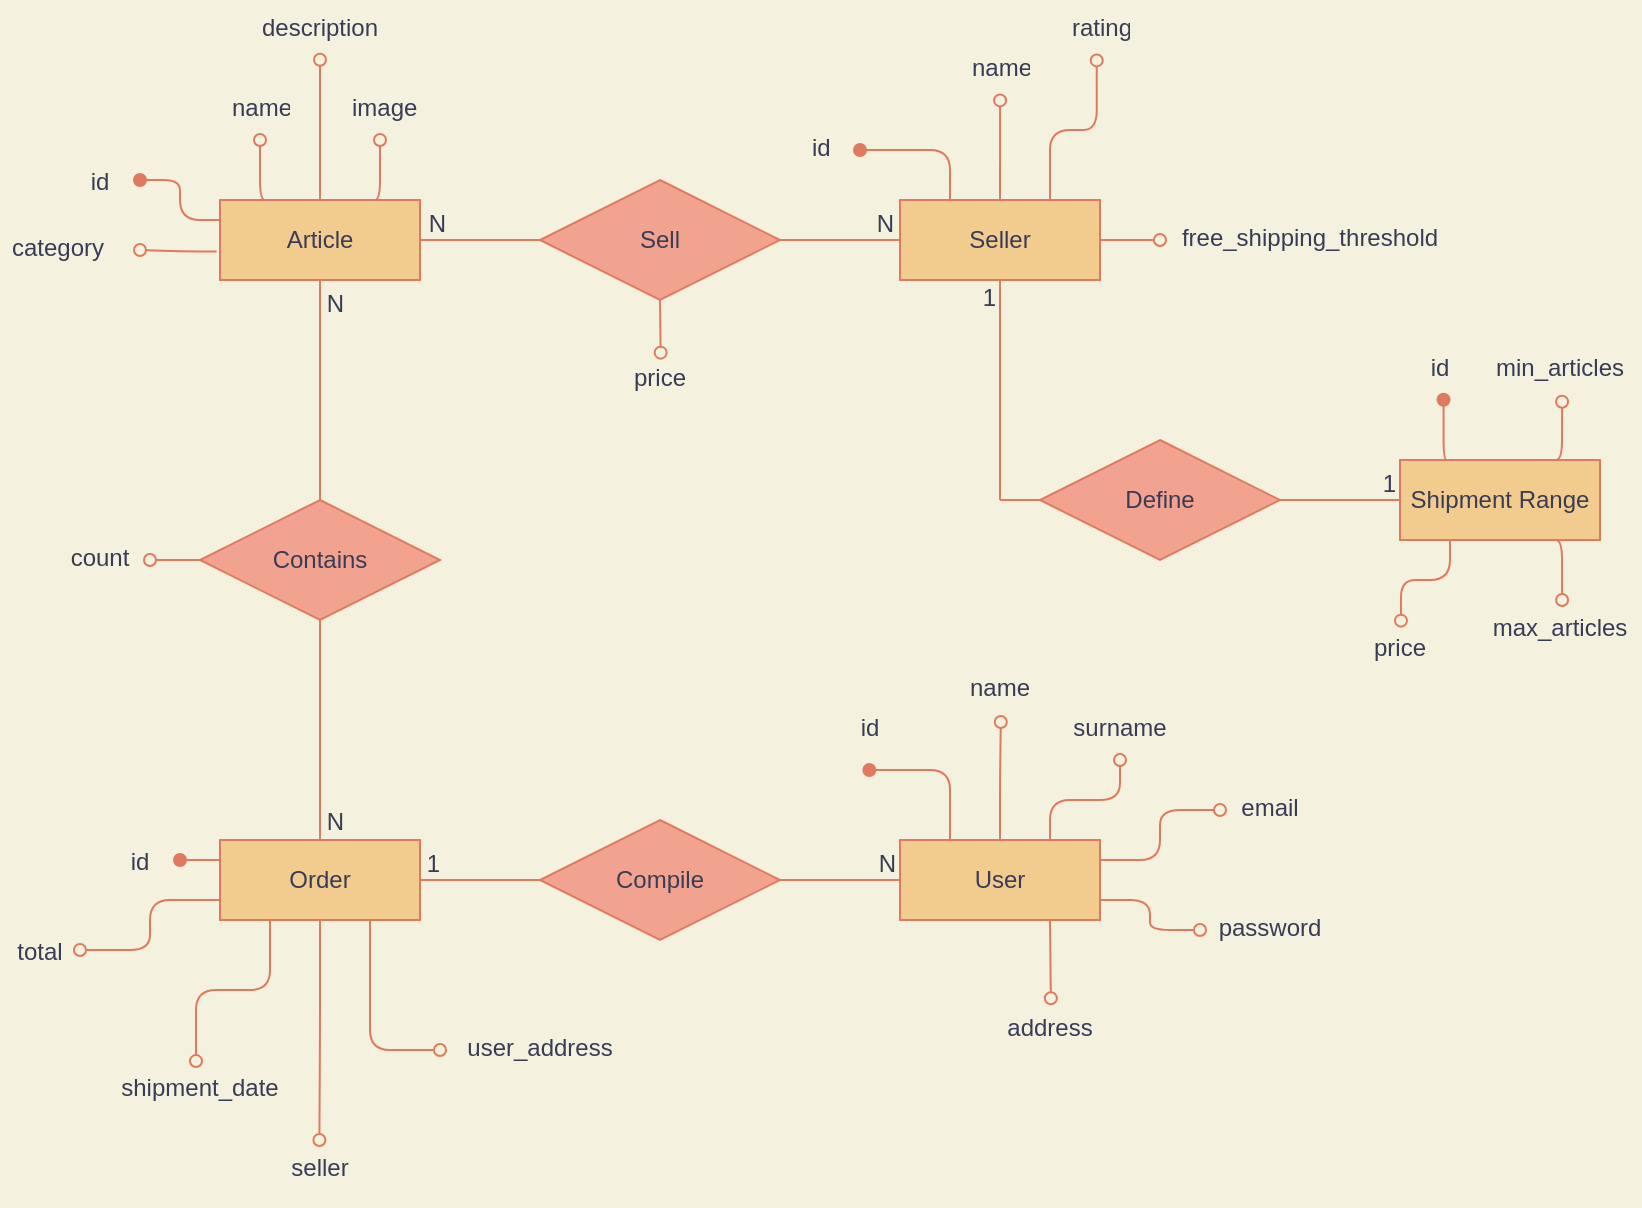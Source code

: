<mxfile>
    <diagram id="R2lEEEUBdFMjLlhIrx00" name="Page-1">
        <mxGraphModel dx="785" dy="451" grid="1" gridSize="10" guides="1" tooltips="1" connect="1" arrows="1" fold="1" page="1" pageScale="1" pageWidth="850" pageHeight="1100" background="#F4F1DE" math="0" shadow="0" extFonts="Permanent Marker^https://fonts.googleapis.com/css?family=Permanent+Marker">
            <root>
                <mxCell id="0"/>
                <mxCell id="1" parent="0"/>
                <mxCell id="-FKGB9jqLkH2_hyTQaql-25" style="edgeStyle=orthogonalEdgeStyle;orthogonalLoop=1;jettySize=auto;html=1;exitX=0;exitY=0.25;exitDx=0;exitDy=0;startFill=1;endArrow=oval;endFill=1;fontSize=11;labelBackgroundColor=#F4F1DE;strokeColor=#E07A5F;fontColor=#393C56;" parent="1" source="-FKGB9jqLkH2_hyTQaql-4" target="-FKGB9jqLkH2_hyTQaql-23" edge="1">
                    <mxGeometry relative="1" as="geometry"/>
                </mxCell>
                <mxCell id="-FKGB9jqLkH2_hyTQaql-29" style="edgeStyle=orthogonalEdgeStyle;orthogonalLoop=1;jettySize=auto;html=1;exitX=0.5;exitY=0;exitDx=0;exitDy=0;startFill=1;endArrow=oval;endFill=0;fontSize=11;entryX=0.5;entryY=0.995;entryDx=0;entryDy=0;entryPerimeter=0;labelBackgroundColor=#F4F1DE;strokeColor=#E07A5F;fontColor=#393C56;" parent="1" source="-FKGB9jqLkH2_hyTQaql-4" target="-FKGB9jqLkH2_hyTQaql-28" edge="1">
                    <mxGeometry relative="1" as="geometry">
                        <mxPoint x="174" y="60" as="targetPoint"/>
                    </mxGeometry>
                </mxCell>
                <mxCell id="-FKGB9jqLkH2_hyTQaql-31" style="edgeStyle=orthogonalEdgeStyle;orthogonalLoop=1;jettySize=auto;html=1;exitX=0.75;exitY=0;exitDx=0;exitDy=0;entryX=0.4;entryY=1;entryDx=0;entryDy=0;entryPerimeter=0;startFill=1;endArrow=oval;endFill=0;fontSize=11;labelBackgroundColor=#F4F1DE;strokeColor=#E07A5F;fontColor=#393C56;" parent="1" source="-FKGB9jqLkH2_hyTQaql-4" target="-FKGB9jqLkH2_hyTQaql-30" edge="1">
                    <mxGeometry relative="1" as="geometry"/>
                </mxCell>
                <mxCell id="-FKGB9jqLkH2_hyTQaql-32" style="edgeStyle=orthogonalEdgeStyle;orthogonalLoop=1;jettySize=auto;html=1;exitX=0.25;exitY=0;exitDx=0;exitDy=0;entryX=0.5;entryY=1;entryDx=0;entryDy=0;entryPerimeter=0;startFill=1;endArrow=oval;endFill=0;fontSize=11;labelBackgroundColor=#F4F1DE;strokeColor=#E07A5F;fontColor=#393C56;" parent="1" source="-FKGB9jqLkH2_hyTQaql-4" target="-FKGB9jqLkH2_hyTQaql-26" edge="1">
                    <mxGeometry relative="1" as="geometry"/>
                </mxCell>
                <mxCell id="-FKGB9jqLkH2_hyTQaql-34" style="edgeStyle=orthogonalEdgeStyle;orthogonalLoop=1;jettySize=auto;html=1;exitX=-0.017;exitY=0.643;exitDx=0;exitDy=0;startFill=1;endArrow=oval;endFill=0;fontSize=11;exitPerimeter=0;labelBackgroundColor=#F4F1DE;strokeColor=#E07A5F;fontColor=#393C56;" parent="1" source="-FKGB9jqLkH2_hyTQaql-4" target="-FKGB9jqLkH2_hyTQaql-33" edge="1">
                    <mxGeometry relative="1" as="geometry"/>
                </mxCell>
                <mxCell id="-FKGB9jqLkH2_hyTQaql-4" value="Article" style="whiteSpace=wrap;html=1;align=center;fillColor=#F2CC8F;strokeColor=#E07A5F;fontColor=#393C56;" parent="1" vertex="1">
                    <mxGeometry x="120" y="120" width="100" height="40" as="geometry"/>
                </mxCell>
                <mxCell id="-FKGB9jqLkH2_hyTQaql-23" value="id" style="text;strokeColor=none;fillColor=none;spacingLeft=4;spacingRight=4;overflow=hidden;rotatable=0;points=[[0,0.5],[1,0.5]];portConstraint=eastwest;fontSize=12;align=center;html=0;verticalAlign=middle;fontColor=#393C56;" parent="1" vertex="1">
                    <mxGeometry x="40" y="100" width="40" height="20" as="geometry"/>
                </mxCell>
                <mxCell id="-FKGB9jqLkH2_hyTQaql-26" value="name" style="text;strokeColor=none;fillColor=none;spacingLeft=4;spacingRight=4;overflow=hidden;rotatable=0;points=[[0,0.5],[1,0.5]];portConstraint=eastwest;fontSize=12;html=0;fontColor=#393C56;" parent="1" vertex="1">
                    <mxGeometry x="120" y="60" width="40" height="30" as="geometry"/>
                </mxCell>
                <mxCell id="-FKGB9jqLkH2_hyTQaql-28" value="description" style="text;strokeColor=none;fillColor=none;spacingLeft=4;spacingRight=4;overflow=hidden;rotatable=0;points=[[0,0.5],[1,0.5]];portConstraint=eastwest;fontSize=12;html=0;fontColor=#393C56;" parent="1" vertex="1">
                    <mxGeometry x="135" y="20" width="70" height="30" as="geometry"/>
                </mxCell>
                <mxCell id="-FKGB9jqLkH2_hyTQaql-30" value="image" style="text;strokeColor=none;fillColor=none;spacingLeft=4;spacingRight=4;overflow=hidden;rotatable=0;points=[[0,0.5],[1,0.5]];portConstraint=eastwest;fontSize=12;html=0;fontColor=#393C56;" parent="1" vertex="1">
                    <mxGeometry x="180" y="60" width="50" height="30" as="geometry"/>
                </mxCell>
                <mxCell id="-FKGB9jqLkH2_hyTQaql-33" value="category" style="text;strokeColor=none;fillColor=none;spacingLeft=4;spacingRight=4;overflow=hidden;rotatable=0;points=[[0,0.5],[1,0.5]];portConstraint=eastwest;fontSize=12;html=0;fontColor=#393C56;" parent="1" vertex="1">
                    <mxGeometry x="10" y="130" width="70" height="30" as="geometry"/>
                </mxCell>
                <mxCell id="-FKGB9jqLkH2_hyTQaql-40" style="edgeStyle=orthogonalEdgeStyle;orthogonalLoop=1;jettySize=auto;html=1;exitX=0.25;exitY=0;exitDx=0;exitDy=0;startFill=1;endArrow=oval;endFill=1;fontSize=11;labelBackgroundColor=#F4F1DE;strokeColor=#E07A5F;fontColor=#393C56;" parent="1" source="-FKGB9jqLkH2_hyTQaql-35" target="-FKGB9jqLkH2_hyTQaql-36" edge="1">
                    <mxGeometry relative="1" as="geometry"/>
                </mxCell>
                <mxCell id="-FKGB9jqLkH2_hyTQaql-41" style="edgeStyle=orthogonalEdgeStyle;orthogonalLoop=1;jettySize=auto;html=1;exitX=0.5;exitY=0;exitDx=0;exitDy=0;entryX=0.501;entryY=1.007;entryDx=0;entryDy=0;entryPerimeter=0;startFill=1;endArrow=oval;endFill=0;fontSize=11;labelBackgroundColor=#F4F1DE;strokeColor=#E07A5F;fontColor=#393C56;" parent="1" source="-FKGB9jqLkH2_hyTQaql-35" target="-FKGB9jqLkH2_hyTQaql-37" edge="1">
                    <mxGeometry relative="1" as="geometry"/>
                </mxCell>
                <mxCell id="-FKGB9jqLkH2_hyTQaql-42" style="edgeStyle=orthogonalEdgeStyle;orthogonalLoop=1;jettySize=auto;html=1;exitX=0.75;exitY=0;exitDx=0;exitDy=0;entryX=0.459;entryY=1.007;entryDx=0;entryDy=0;entryPerimeter=0;startFill=1;endArrow=oval;endFill=0;fontSize=11;labelBackgroundColor=#F4F1DE;strokeColor=#E07A5F;fontColor=#393C56;" parent="1" source="-FKGB9jqLkH2_hyTQaql-35" target="-FKGB9jqLkH2_hyTQaql-38" edge="1">
                    <mxGeometry relative="1" as="geometry"/>
                </mxCell>
                <mxCell id="-FKGB9jqLkH2_hyTQaql-44" style="edgeStyle=orthogonalEdgeStyle;orthogonalLoop=1;jettySize=auto;html=1;exitX=1;exitY=0.5;exitDx=0;exitDy=0;entryX=0;entryY=0.5;entryDx=0;entryDy=0;startFill=1;endArrow=oval;endFill=0;fontSize=11;labelBackgroundColor=#F4F1DE;strokeColor=#E07A5F;fontColor=#393C56;" parent="1" source="-FKGB9jqLkH2_hyTQaql-35" target="-FKGB9jqLkH2_hyTQaql-39" edge="1">
                    <mxGeometry relative="1" as="geometry">
                        <mxPoint x="610" y="65" as="targetPoint"/>
                    </mxGeometry>
                </mxCell>
                <mxCell id="-FKGB9jqLkH2_hyTQaql-35" value="Seller" style="whiteSpace=wrap;html=1;align=center;verticalAlign=middle;fillColor=#F2CC8F;strokeColor=#E07A5F;fontColor=#393C56;" parent="1" vertex="1">
                    <mxGeometry x="460" y="120" width="100" height="40" as="geometry"/>
                </mxCell>
                <mxCell id="-FKGB9jqLkH2_hyTQaql-36" value="id" style="text;strokeColor=none;fillColor=none;spacingLeft=4;spacingRight=4;overflow=hidden;rotatable=0;points=[[0,0.5],[1,0.5]];portConstraint=eastwest;fontSize=12;html=0;fontColor=#393C56;" parent="1" vertex="1">
                    <mxGeometry x="410" y="80" width="30" height="30" as="geometry"/>
                </mxCell>
                <mxCell id="-FKGB9jqLkH2_hyTQaql-37" value="name" style="text;strokeColor=none;fillColor=none;spacingLeft=4;spacingRight=4;overflow=hidden;rotatable=0;points=[[0,0.5],[1,0.5]];portConstraint=eastwest;fontSize=12;html=0;fontColor=#393C56;" parent="1" vertex="1">
                    <mxGeometry x="490" y="40" width="40" height="30" as="geometry"/>
                </mxCell>
                <mxCell id="-FKGB9jqLkH2_hyTQaql-38" value="rating" style="text;strokeColor=none;fillColor=none;spacingLeft=4;spacingRight=4;overflow=hidden;rotatable=0;points=[[0,0.5],[1,0.5]];portConstraint=eastwest;fontSize=12;html=0;fontColor=#393C56;" parent="1" vertex="1">
                    <mxGeometry x="540" y="20" width="40" height="30" as="geometry"/>
                </mxCell>
                <mxCell id="-FKGB9jqLkH2_hyTQaql-39" value="free_shipping_threshold" style="text;strokeColor=none;fillColor=none;spacingLeft=4;spacingRight=4;overflow=hidden;rotatable=0;points=[[0,0.5],[1,0.5]];portConstraint=eastwest;fontSize=12;html=0;align=center;fontColor=#393C56;" parent="1" vertex="1">
                    <mxGeometry x="590" y="125" width="150" height="30" as="geometry"/>
                </mxCell>
                <mxCell id="-FKGB9jqLkH2_hyTQaql-50" style="edgeStyle=orthogonalEdgeStyle;orthogonalLoop=1;jettySize=auto;html=1;exitX=0.5;exitY=1;exitDx=0;exitDy=0;startFill=1;endArrow=oval;endFill=0;fontSize=11;entryX=0.508;entryY=0.044;entryDx=0;entryDy=0;entryPerimeter=0;labelBackgroundColor=#F4F1DE;strokeColor=#E07A5F;fontColor=#393C56;" parent="1" source="-FKGB9jqLkH2_hyTQaql-45" target="-FKGB9jqLkH2_hyTQaql-51" edge="1">
                    <mxGeometry relative="1" as="geometry">
                        <mxPoint x="350.034" y="190" as="targetPoint"/>
                    </mxGeometry>
                </mxCell>
                <mxCell id="-FKGB9jqLkH2_hyTQaql-45" value="Sell" style="shape=rhombus;perimeter=rhombusPerimeter;whiteSpace=wrap;html=1;align=center;strokeColor=#E07A5F;fontColor=#393C56;fillColor=#F2A38F;" parent="1" vertex="1">
                    <mxGeometry x="280" y="110" width="120" height="60" as="geometry"/>
                </mxCell>
                <mxCell id="-FKGB9jqLkH2_hyTQaql-46" value="" style="endArrow=none;html=1;fontSize=11;exitX=0;exitY=0.5;exitDx=0;exitDy=0;entryX=1;entryY=0.5;entryDx=0;entryDy=0;labelBackgroundColor=#F4F1DE;strokeColor=#E07A5F;fontColor=#393C56;" parent="1" source="-FKGB9jqLkH2_hyTQaql-45" target="-FKGB9jqLkH2_hyTQaql-4" edge="1">
                    <mxGeometry relative="1" as="geometry">
                        <mxPoint x="220" y="140" as="sourcePoint"/>
                        <mxPoint x="270" y="190" as="targetPoint"/>
                    </mxGeometry>
                </mxCell>
                <mxCell id="-FKGB9jqLkH2_hyTQaql-47" value="N" style="resizable=0;html=1;align=right;verticalAlign=bottom;spacingLeft=0;fillColor=#F2CC8F;strokeColor=#E07A5F;fontColor=#393C56;" parent="-FKGB9jqLkH2_hyTQaql-46" connectable="0" vertex="1">
                    <mxGeometry x="1" relative="1" as="geometry">
                        <mxPoint x="13" as="offset"/>
                    </mxGeometry>
                </mxCell>
                <mxCell id="-FKGB9jqLkH2_hyTQaql-48" value="" style="endArrow=none;html=1;fontSize=11;exitX=1;exitY=0.5;exitDx=0;exitDy=0;entryX=0;entryY=0.5;entryDx=0;entryDy=0;labelBackgroundColor=#F4F1DE;strokeColor=#E07A5F;fontColor=#393C56;" parent="1" source="-FKGB9jqLkH2_hyTQaql-45" target="-FKGB9jqLkH2_hyTQaql-35" edge="1">
                    <mxGeometry relative="1" as="geometry">
                        <mxPoint x="420" y="170" as="sourcePoint"/>
                        <mxPoint x="580" y="170" as="targetPoint"/>
                    </mxGeometry>
                </mxCell>
                <mxCell id="-FKGB9jqLkH2_hyTQaql-49" value="N" style="resizable=0;html=1;align=right;verticalAlign=bottom;fillColor=#F2CC8F;strokeColor=#E07A5F;fontColor=#393C56;" parent="-FKGB9jqLkH2_hyTQaql-48" connectable="0" vertex="1">
                    <mxGeometry x="1" relative="1" as="geometry">
                        <mxPoint x="-3" as="offset"/>
                    </mxGeometry>
                </mxCell>
                <mxCell id="-FKGB9jqLkH2_hyTQaql-51" value="price" style="text;strokeColor=none;fillColor=none;spacingLeft=4;spacingRight=4;overflow=hidden;rotatable=0;points=[[0,0.5],[1,0.5]];portConstraint=eastwest;fontSize=12;align=center;html=0;fontColor=#393C56;" parent="1" vertex="1">
                    <mxGeometry x="320" y="195" width="40" height="30" as="geometry"/>
                </mxCell>
                <mxCell id="-FKGB9jqLkH2_hyTQaql-56" style="edgeStyle=orthogonalEdgeStyle;orthogonalLoop=1;jettySize=auto;html=1;exitX=0;exitY=0.25;exitDx=0;exitDy=0;startFill=1;endArrow=oval;endFill=1;fontSize=11;entryX=1;entryY=0.5;entryDx=0;entryDy=0;labelBackgroundColor=#F4F1DE;strokeColor=#E07A5F;fontColor=#393C56;" parent="1" source="-FKGB9jqLkH2_hyTQaql-52" target="-FKGB9jqLkH2_hyTQaql-53" edge="1">
                    <mxGeometry relative="1" as="geometry">
                        <mxPoint x="95" y="449.862" as="targetPoint"/>
                    </mxGeometry>
                </mxCell>
                <mxCell id="-FKGB9jqLkH2_hyTQaql-57" style="edgeStyle=orthogonalEdgeStyle;orthogonalLoop=1;jettySize=auto;html=1;exitX=0;exitY=0.75;exitDx=0;exitDy=0;entryX=1;entryY=0.5;entryDx=0;entryDy=0;startFill=1;endArrow=oval;endFill=0;fontSize=11;labelBackgroundColor=#F4F1DE;strokeColor=#E07A5F;fontColor=#393C56;" parent="1" source="-FKGB9jqLkH2_hyTQaql-52" target="-FKGB9jqLkH2_hyTQaql-54" edge="1">
                    <mxGeometry relative="1" as="geometry">
                        <mxPoint x="75" y="485" as="targetPoint"/>
                    </mxGeometry>
                </mxCell>
                <mxCell id="-FKGB9jqLkH2_hyTQaql-58" style="edgeStyle=orthogonalEdgeStyle;orthogonalLoop=1;jettySize=auto;html=1;exitX=0.25;exitY=1;exitDx=0;exitDy=0;startFill=1;endArrow=oval;endFill=0;fontSize=11;entryX=0.48;entryY=0.018;entryDx=0;entryDy=0;entryPerimeter=0;labelBackgroundColor=#F4F1DE;strokeColor=#E07A5F;fontColor=#393C56;" parent="1" source="-FKGB9jqLkH2_hyTQaql-52" target="-FKGB9jqLkH2_hyTQaql-55" edge="1">
                    <mxGeometry relative="1" as="geometry">
                        <mxPoint x="133" y="546" as="targetPoint"/>
                    </mxGeometry>
                </mxCell>
                <mxCell id="-FKGB9jqLkH2_hyTQaql-52" value="Order" style="whiteSpace=wrap;html=1;align=center;fillColor=#F2CC8F;strokeColor=#E07A5F;fontColor=#393C56;" parent="1" vertex="1">
                    <mxGeometry x="120" y="440" width="100" height="40" as="geometry"/>
                </mxCell>
                <mxCell id="-FKGB9jqLkH2_hyTQaql-53" value="id" style="text;strokeColor=none;fillColor=none;spacingLeft=4;spacingRight=4;overflow=hidden;rotatable=0;points=[[0,0.5],[1,0.5]];portConstraint=eastwest;fontSize=12;align=center;html=0;verticalAlign=middle;fontColor=#393C56;" parent="1" vertex="1">
                    <mxGeometry x="60" y="440" width="40" height="20" as="geometry"/>
                </mxCell>
                <mxCell id="-FKGB9jqLkH2_hyTQaql-54" value="total" style="text;strokeColor=none;fillColor=none;spacingLeft=4;spacingRight=4;overflow=hidden;rotatable=0;points=[[0,0.5],[1,0.5]];portConstraint=eastwest;fontSize=12;align=center;html=0;verticalAlign=middle;fontColor=#393C56;" parent="1" vertex="1">
                    <mxGeometry x="10" y="480" width="40" height="30" as="geometry"/>
                </mxCell>
                <mxCell id="-FKGB9jqLkH2_hyTQaql-55" value="shipment_date&#10;" style="text;strokeColor=none;fillColor=none;spacingLeft=4;spacingRight=4;overflow=hidden;rotatable=0;points=[[0,0.5],[1,0.5]];portConstraint=eastwest;fontSize=12;align=center;html=0;fontColor=#393C56;" parent="1" vertex="1">
                    <mxGeometry x="60" y="550" width="100" height="30" as="geometry"/>
                </mxCell>
                <mxCell id="-FKGB9jqLkH2_hyTQaql-98" style="edgeStyle=orthogonalEdgeStyle;orthogonalLoop=1;jettySize=auto;html=1;entryX=1;entryY=0.5;entryDx=0;entryDy=0;startFill=1;endArrow=oval;endFill=0;fontSize=11;labelBackgroundColor=#F4F1DE;strokeColor=#E07A5F;fontColor=#393C56;" parent="1" source="-FKGB9jqLkH2_hyTQaql-59" target="-FKGB9jqLkH2_hyTQaql-68" edge="1">
                    <mxGeometry relative="1" as="geometry"/>
                </mxCell>
                <mxCell id="-FKGB9jqLkH2_hyTQaql-59" value="Contains" style="shape=rhombus;perimeter=rhombusPerimeter;whiteSpace=wrap;html=1;align=center;strokeColor=#E07A5F;fontColor=#393C56;fillColor=#F2A38F;" parent="1" vertex="1">
                    <mxGeometry x="110" y="270" width="120" height="60" as="geometry"/>
                </mxCell>
                <mxCell id="-FKGB9jqLkH2_hyTQaql-63" value="" style="endArrow=none;html=1;fontSize=11;exitX=0.5;exitY=1;exitDx=0;exitDy=0;entryX=0.5;entryY=0;entryDx=0;entryDy=0;labelBackgroundColor=#F4F1DE;strokeColor=#E07A5F;fontColor=#393C56;" parent="1" source="-FKGB9jqLkH2_hyTQaql-59" target="-FKGB9jqLkH2_hyTQaql-52" edge="1">
                    <mxGeometry relative="1" as="geometry">
                        <mxPoint x="250" y="280" as="sourcePoint"/>
                        <mxPoint x="410" y="280" as="targetPoint"/>
                    </mxGeometry>
                </mxCell>
                <mxCell id="-FKGB9jqLkH2_hyTQaql-64" value="N" style="resizable=0;html=1;align=right;verticalAlign=bottom;fillColor=#F2CC8F;strokeColor=#E07A5F;fontColor=#393C56;" parent="-FKGB9jqLkH2_hyTQaql-63" connectable="0" vertex="1">
                    <mxGeometry x="1" relative="1" as="geometry">
                        <mxPoint x="12" y="-0.34" as="offset"/>
                    </mxGeometry>
                </mxCell>
                <mxCell id="-FKGB9jqLkH2_hyTQaql-65" value="" style="endArrow=none;html=1;fontSize=11;exitX=0.5;exitY=0;exitDx=0;exitDy=0;labelBackgroundColor=#F4F1DE;strokeColor=#E07A5F;fontColor=#393C56;" parent="1" source="-FKGB9jqLkH2_hyTQaql-59" target="-FKGB9jqLkH2_hyTQaql-4" edge="1">
                    <mxGeometry relative="1" as="geometry">
                        <mxPoint x="280" y="250" as="sourcePoint"/>
                        <mxPoint x="440" y="250" as="targetPoint"/>
                    </mxGeometry>
                </mxCell>
                <mxCell id="-FKGB9jqLkH2_hyTQaql-66" value="N" style="resizable=0;html=1;align=right;verticalAlign=bottom;fillColor=#F2CC8F;strokeColor=#E07A5F;fontColor=#393C56;" parent="-FKGB9jqLkH2_hyTQaql-65" connectable="0" vertex="1">
                    <mxGeometry x="1" relative="1" as="geometry">
                        <mxPoint x="12" y="20.34" as="offset"/>
                    </mxGeometry>
                </mxCell>
                <mxCell id="-FKGB9jqLkH2_hyTQaql-68" value="count&#10;" style="text;strokeColor=none;fillColor=none;spacingLeft=4;spacingRight=4;overflow=hidden;rotatable=0;points=[[0,0.5],[1,0.5]];portConstraint=eastwest;fontSize=12;align=center;html=0;fontColor=#393C56;" parent="1" vertex="1">
                    <mxGeometry x="35" y="285" width="50" height="30" as="geometry"/>
                </mxCell>
                <mxCell id="-FKGB9jqLkH2_hyTQaql-76" style="edgeStyle=orthogonalEdgeStyle;orthogonalLoop=1;jettySize=auto;html=1;exitX=0.5;exitY=0;exitDx=0;exitDy=0;entryX=0.51;entryY=1.033;entryDx=0;entryDy=0;entryPerimeter=0;startFill=1;endArrow=oval;endFill=0;fontSize=11;labelBackgroundColor=#F4F1DE;strokeColor=#E07A5F;fontColor=#393C56;" parent="1" source="-FKGB9jqLkH2_hyTQaql-69" target="-FKGB9jqLkH2_hyTQaql-71" edge="1">
                    <mxGeometry relative="1" as="geometry">
                        <mxPoint x="510" y="405" as="targetPoint"/>
                    </mxGeometry>
                </mxCell>
                <mxCell id="-FKGB9jqLkH2_hyTQaql-77" style="edgeStyle=orthogonalEdgeStyle;orthogonalLoop=1;jettySize=auto;html=1;exitX=0.75;exitY=0;exitDx=0;exitDy=0;entryX=0.5;entryY=1;entryDx=0;entryDy=0;entryPerimeter=0;startFill=1;endArrow=oval;endFill=0;fontSize=11;labelBackgroundColor=#F4F1DE;strokeColor=#E07A5F;fontColor=#393C56;" parent="1" source="-FKGB9jqLkH2_hyTQaql-69" target="-FKGB9jqLkH2_hyTQaql-72" edge="1">
                    <mxGeometry relative="1" as="geometry"/>
                </mxCell>
                <mxCell id="-FKGB9jqLkH2_hyTQaql-78" style="edgeStyle=orthogonalEdgeStyle;orthogonalLoop=1;jettySize=auto;html=1;exitX=1;exitY=0.25;exitDx=0;exitDy=0;entryX=0;entryY=0.5;entryDx=0;entryDy=0;startFill=1;endArrow=oval;endFill=0;fontSize=11;labelBackgroundColor=#F4F1DE;strokeColor=#E07A5F;fontColor=#393C56;" parent="1" source="-FKGB9jqLkH2_hyTQaql-69" target="-FKGB9jqLkH2_hyTQaql-73" edge="1">
                    <mxGeometry relative="1" as="geometry"/>
                </mxCell>
                <mxCell id="-FKGB9jqLkH2_hyTQaql-79" style="edgeStyle=orthogonalEdgeStyle;orthogonalLoop=1;jettySize=auto;html=1;exitX=1;exitY=0.75;exitDx=0;exitDy=0;entryX=0;entryY=0.5;entryDx=0;entryDy=0;startFill=1;endArrow=oval;endFill=0;fontSize=11;labelBackgroundColor=#F4F1DE;strokeColor=#E07A5F;fontColor=#393C56;" parent="1" source="-FKGB9jqLkH2_hyTQaql-69" target="-FKGB9jqLkH2_hyTQaql-74" edge="1">
                    <mxGeometry relative="1" as="geometry">
                        <mxPoint x="620" y="485" as="targetPoint"/>
                    </mxGeometry>
                </mxCell>
                <mxCell id="-FKGB9jqLkH2_hyTQaql-80" style="edgeStyle=orthogonalEdgeStyle;orthogonalLoop=1;jettySize=auto;html=1;exitX=0.75;exitY=1;exitDx=0;exitDy=0;startFill=1;endArrow=oval;endFill=0;fontSize=11;entryX=0.506;entryY=-0.028;entryDx=0;entryDy=0;entryPerimeter=0;labelBackgroundColor=#F4F1DE;strokeColor=#E07A5F;fontColor=#393C56;" parent="1" source="-FKGB9jqLkH2_hyTQaql-69" target="-FKGB9jqLkH2_hyTQaql-75" edge="1">
                    <mxGeometry relative="1" as="geometry">
                        <mxPoint x="541" y="560" as="targetPoint"/>
                    </mxGeometry>
                </mxCell>
                <mxCell id="-FKGB9jqLkH2_hyTQaql-81" style="edgeStyle=orthogonalEdgeStyle;orthogonalLoop=1;jettySize=auto;html=1;exitX=0.25;exitY=0;exitDx=0;exitDy=0;entryX=0.492;entryY=1.167;entryDx=0;entryDy=0;entryPerimeter=0;startFill=1;endArrow=oval;endFill=1;fontSize=11;labelBackgroundColor=#F4F1DE;strokeColor=#E07A5F;fontColor=#393C56;" parent="1" source="-FKGB9jqLkH2_hyTQaql-69" target="-FKGB9jqLkH2_hyTQaql-70" edge="1">
                    <mxGeometry relative="1" as="geometry">
                        <mxPoint x="449.68" y="404.34" as="targetPoint"/>
                    </mxGeometry>
                </mxCell>
                <mxCell id="-FKGB9jqLkH2_hyTQaql-69" value="User" style="whiteSpace=wrap;html=1;align=center;fillColor=#F2CC8F;strokeColor=#E07A5F;fontColor=#393C56;" parent="1" vertex="1">
                    <mxGeometry x="460" y="440" width="100" height="40" as="geometry"/>
                </mxCell>
                <mxCell id="-FKGB9jqLkH2_hyTQaql-70" value="id" style="text;strokeColor=none;fillColor=none;spacingLeft=4;spacingRight=4;overflow=hidden;rotatable=0;points=[[0,0.5],[1,0.5]];portConstraint=eastwest;fontSize=12;align=center;html=0;fontColor=#393C56;" parent="1" vertex="1">
                    <mxGeometry x="425" y="370" width="40" height="30" as="geometry"/>
                </mxCell>
                <mxCell id="-FKGB9jqLkH2_hyTQaql-71" value="name" style="text;strokeColor=none;fillColor=none;spacingLeft=4;spacingRight=4;overflow=hidden;rotatable=0;points=[[0,0.5],[1,0.5]];portConstraint=eastwest;fontSize=12;align=center;html=0;fontColor=#393C56;" parent="1" vertex="1">
                    <mxGeometry x="490" y="350" width="40" height="30" as="geometry"/>
                </mxCell>
                <mxCell id="-FKGB9jqLkH2_hyTQaql-72" value="surname" style="text;strokeColor=none;fillColor=none;spacingLeft=4;spacingRight=4;overflow=hidden;rotatable=0;points=[[0,0.5],[1,0.5]];portConstraint=eastwest;fontSize=12;align=center;html=0;fontColor=#393C56;" parent="1" vertex="1">
                    <mxGeometry x="540" y="370" width="60" height="30" as="geometry"/>
                </mxCell>
                <mxCell id="-FKGB9jqLkH2_hyTQaql-73" value="email" style="text;strokeColor=none;fillColor=none;spacingLeft=4;spacingRight=4;overflow=hidden;rotatable=0;points=[[0,0.5],[1,0.5]];portConstraint=eastwest;fontSize=12;align=center;html=0;fontColor=#393C56;" parent="1" vertex="1">
                    <mxGeometry x="620" y="410" width="50" height="30" as="geometry"/>
                </mxCell>
                <mxCell id="-FKGB9jqLkH2_hyTQaql-74" value="password" style="text;strokeColor=none;fillColor=none;spacingLeft=4;spacingRight=4;overflow=hidden;rotatable=0;points=[[0,0.5],[1,0.5]];portConstraint=eastwest;fontSize=12;align=center;html=0;fontColor=#393C56;" parent="1" vertex="1">
                    <mxGeometry x="610" y="470" width="70" height="30" as="geometry"/>
                </mxCell>
                <mxCell id="-FKGB9jqLkH2_hyTQaql-75" value="address" style="text;strokeColor=none;fillColor=none;spacingLeft=4;spacingRight=4;overflow=hidden;rotatable=0;points=[[0,0.5],[1,0.5]];portConstraint=eastwest;fontSize=12;align=center;html=0;fontColor=#393C56;" parent="1" vertex="1">
                    <mxGeometry x="500" y="520" width="70" height="30" as="geometry"/>
                </mxCell>
                <mxCell id="-FKGB9jqLkH2_hyTQaql-82" value="Compile" style="shape=rhombus;perimeter=rhombusPerimeter;whiteSpace=wrap;html=1;align=center;strokeColor=#E07A5F;fontColor=#393C56;fillColor=#F2A38F;" parent="1" vertex="1">
                    <mxGeometry x="280" y="430" width="120" height="60" as="geometry"/>
                </mxCell>
                <mxCell id="-FKGB9jqLkH2_hyTQaql-83" value="" style="endArrow=none;html=1;fontSize=11;entryX=0;entryY=0.5;entryDx=0;entryDy=0;exitX=1;exitY=0.5;exitDx=0;exitDy=0;labelBackgroundColor=#F4F1DE;strokeColor=#E07A5F;fontColor=#393C56;" parent="1" source="-FKGB9jqLkH2_hyTQaql-82" target="-FKGB9jqLkH2_hyTQaql-69" edge="1">
                    <mxGeometry relative="1" as="geometry">
                        <mxPoint x="390" y="480" as="sourcePoint"/>
                        <mxPoint x="550" y="480" as="targetPoint"/>
                    </mxGeometry>
                </mxCell>
                <mxCell id="-FKGB9jqLkH2_hyTQaql-84" value="N" style="resizable=0;html=1;align=right;verticalAlign=bottom;rotation=0;fillColor=#F2CC8F;strokeColor=#E07A5F;fontColor=#393C56;" parent="-FKGB9jqLkH2_hyTQaql-83" connectable="0" vertex="1">
                    <mxGeometry x="1" relative="1" as="geometry">
                        <mxPoint x="-2" as="offset"/>
                    </mxGeometry>
                </mxCell>
                <mxCell id="-FKGB9jqLkH2_hyTQaql-85" value="" style="endArrow=none;html=1;fontSize=11;entryX=1;entryY=0.5;entryDx=0;entryDy=0;exitX=0;exitY=0.5;exitDx=0;exitDy=0;labelBackgroundColor=#F4F1DE;strokeColor=#E07A5F;fontColor=#393C56;" parent="1" source="-FKGB9jqLkH2_hyTQaql-82" target="-FKGB9jqLkH2_hyTQaql-52" edge="1">
                    <mxGeometry relative="1" as="geometry">
                        <mxPoint x="250" y="530" as="sourcePoint"/>
                        <mxPoint x="410" y="530" as="targetPoint"/>
                    </mxGeometry>
                </mxCell>
                <mxCell id="-FKGB9jqLkH2_hyTQaql-86" value="1" style="resizable=0;html=1;align=right;verticalAlign=bottom;fillColor=#F2CC8F;strokeColor=#E07A5F;fontColor=#393C56;" parent="-FKGB9jqLkH2_hyTQaql-85" connectable="0" vertex="1">
                    <mxGeometry x="1" relative="1" as="geometry">
                        <mxPoint x="10" as="offset"/>
                    </mxGeometry>
                </mxCell>
                <mxCell id="-FKGB9jqLkH2_hyTQaql-93" style="edgeStyle=orthogonalEdgeStyle;orthogonalLoop=1;jettySize=auto;html=1;exitX=0.25;exitY=0;exitDx=0;exitDy=0;entryX=0.544;entryY=0.995;entryDx=0;entryDy=0;startFill=1;endArrow=oval;endFill=1;fontSize=11;entryPerimeter=0;labelBackgroundColor=#F4F1DE;strokeColor=#E07A5F;fontColor=#393C56;" parent="1" source="-FKGB9jqLkH2_hyTQaql-87" target="-FKGB9jqLkH2_hyTQaql-91" edge="1">
                    <mxGeometry relative="1" as="geometry"/>
                </mxCell>
                <mxCell id="-FKGB9jqLkH2_hyTQaql-94" style="edgeStyle=orthogonalEdgeStyle;orthogonalLoop=1;jettySize=auto;html=1;exitX=0.75;exitY=0;exitDx=0;exitDy=0;entryX=0.513;entryY=1.03;entryDx=0;entryDy=0;entryPerimeter=0;startFill=1;endArrow=oval;endFill=0;fontSize=11;labelBackgroundColor=#F4F1DE;strokeColor=#E07A5F;fontColor=#393C56;" parent="1" source="-FKGB9jqLkH2_hyTQaql-87" target="-FKGB9jqLkH2_hyTQaql-88" edge="1">
                    <mxGeometry relative="1" as="geometry"/>
                </mxCell>
                <mxCell id="-FKGB9jqLkH2_hyTQaql-95" style="edgeStyle=orthogonalEdgeStyle;orthogonalLoop=1;jettySize=auto;html=1;exitX=0.75;exitY=1;exitDx=0;exitDy=0;startFill=1;endArrow=oval;endFill=0;fontSize=11;entryX=0.513;entryY=0;entryDx=0;entryDy=0;entryPerimeter=0;labelBackgroundColor=#F4F1DE;strokeColor=#E07A5F;fontColor=#393C56;" parent="1" source="-FKGB9jqLkH2_hyTQaql-87" target="-FKGB9jqLkH2_hyTQaql-89" edge="1">
                    <mxGeometry relative="1" as="geometry">
                        <mxPoint x="791" y="315" as="targetPoint"/>
                    </mxGeometry>
                </mxCell>
                <mxCell id="-FKGB9jqLkH2_hyTQaql-96" style="edgeStyle=orthogonalEdgeStyle;orthogonalLoop=1;jettySize=auto;html=1;exitX=0.25;exitY=1;exitDx=0;exitDy=0;entryX=0.512;entryY=0.011;entryDx=0;entryDy=0;entryPerimeter=0;startFill=1;endArrow=oval;endFill=0;fontSize=11;labelBackgroundColor=#F4F1DE;strokeColor=#E07A5F;fontColor=#393C56;" parent="1" source="-FKGB9jqLkH2_hyTQaql-87" target="-FKGB9jqLkH2_hyTQaql-92" edge="1">
                    <mxGeometry relative="1" as="geometry">
                        <mxPoint x="709.36" y="330.54" as="targetPoint"/>
                    </mxGeometry>
                </mxCell>
                <mxCell id="-FKGB9jqLkH2_hyTQaql-87" value="Shipment Range" style="whiteSpace=wrap;html=1;align=center;fillColor=#F2CC8F;strokeColor=#E07A5F;fontColor=#393C56;" parent="1" vertex="1">
                    <mxGeometry x="710" y="250" width="100" height="40" as="geometry"/>
                </mxCell>
                <mxCell id="-FKGB9jqLkH2_hyTQaql-88" value="min_articles" style="text;strokeColor=none;fillColor=none;spacingLeft=4;spacingRight=4;overflow=hidden;rotatable=0;points=[[0,0.5],[1,0.5]];portConstraint=eastwest;fontSize=12;align=center;html=0;fontColor=#393C56;" parent="1" vertex="1">
                    <mxGeometry x="750" y="190" width="80" height="30" as="geometry"/>
                </mxCell>
                <mxCell id="-FKGB9jqLkH2_hyTQaql-89" value="max_articles" style="text;strokeColor=none;fillColor=none;spacingLeft=4;spacingRight=4;overflow=hidden;rotatable=0;points=[[0,0.5],[1,0.5]];portConstraint=eastwest;fontSize=12;align=center;html=0;fontColor=#393C56;" parent="1" vertex="1">
                    <mxGeometry x="750" y="320" width="80" height="30" as="geometry"/>
                </mxCell>
                <mxCell id="-FKGB9jqLkH2_hyTQaql-91" value="id" style="text;strokeColor=none;fillColor=none;spacingLeft=4;spacingRight=4;overflow=hidden;rotatable=0;points=[[0,0.5],[1,0.5]];portConstraint=eastwest;fontSize=12;align=center;html=0;fontColor=#393C56;" parent="1" vertex="1">
                    <mxGeometry x="710" y="190" width="40" height="30" as="geometry"/>
                </mxCell>
                <mxCell id="-FKGB9jqLkH2_hyTQaql-92" value="price" style="text;strokeColor=none;fillColor=none;spacingLeft=4;spacingRight=4;overflow=hidden;rotatable=0;points=[[0,0.5],[1,0.5]];portConstraint=eastwest;fontSize=12;align=center;html=0;fontColor=#393C56;" parent="1" vertex="1">
                    <mxGeometry x="690" y="330" width="40" height="30" as="geometry"/>
                </mxCell>
                <mxCell id="-FKGB9jqLkH2_hyTQaql-97" value="Define" style="shape=rhombus;perimeter=rhombusPerimeter;whiteSpace=wrap;html=1;align=center;strokeColor=#E07A5F;fontColor=#393C56;fillColor=#F2A38F;" parent="1" vertex="1">
                    <mxGeometry x="530" y="240" width="120" height="60" as="geometry"/>
                </mxCell>
                <mxCell id="-FKGB9jqLkH2_hyTQaql-101" value="" style="endArrow=none;html=1;fontSize=11;entryX=0.5;entryY=1;entryDx=0;entryDy=0;labelBackgroundColor=#F4F1DE;strokeColor=#E07A5F;fontColor=#393C56;" parent="1" target="-FKGB9jqLkH2_hyTQaql-35" edge="1">
                    <mxGeometry relative="1" as="geometry">
                        <mxPoint x="510" y="270" as="sourcePoint"/>
                        <mxPoint x="590" y="210" as="targetPoint"/>
                    </mxGeometry>
                </mxCell>
                <mxCell id="-FKGB9jqLkH2_hyTQaql-102" value="1" style="resizable=0;html=1;align=right;verticalAlign=bottom;fillColor=#F2CC8F;strokeColor=#E07A5F;fontColor=#393C56;" parent="-FKGB9jqLkH2_hyTQaql-101" connectable="0" vertex="1">
                    <mxGeometry x="1" relative="1" as="geometry">
                        <mxPoint x="-2" y="17" as="offset"/>
                    </mxGeometry>
                </mxCell>
                <mxCell id="-FKGB9jqLkH2_hyTQaql-103" value="" style="endArrow=none;html=1;fontSize=11;entryX=0;entryY=0.5;entryDx=0;entryDy=0;labelBackgroundColor=#F4F1DE;strokeColor=#E07A5F;fontColor=#393C56;" parent="1" target="-FKGB9jqLkH2_hyTQaql-97" edge="1">
                    <mxGeometry relative="1" as="geometry">
                        <mxPoint x="510" y="270" as="sourcePoint"/>
                        <mxPoint x="560" y="290" as="targetPoint"/>
                    </mxGeometry>
                </mxCell>
                <mxCell id="-FKGB9jqLkH2_hyTQaql-104" value="" style="endArrow=none;html=1;fontSize=11;entryX=0;entryY=0.5;entryDx=0;entryDy=0;exitX=1;exitY=0.5;exitDx=0;exitDy=0;labelBackgroundColor=#F4F1DE;strokeColor=#E07A5F;fontColor=#393C56;" parent="1" source="-FKGB9jqLkH2_hyTQaql-97" target="-FKGB9jqLkH2_hyTQaql-87" edge="1">
                    <mxGeometry relative="1" as="geometry">
                        <mxPoint x="510" y="320" as="sourcePoint"/>
                        <mxPoint x="670" y="320" as="targetPoint"/>
                    </mxGeometry>
                </mxCell>
                <mxCell id="-FKGB9jqLkH2_hyTQaql-105" value="1" style="resizable=0;html=1;align=right;verticalAlign=bottom;fillColor=#F2CC8F;strokeColor=#E07A5F;fontColor=#393C56;" parent="-FKGB9jqLkH2_hyTQaql-104" connectable="0" vertex="1">
                    <mxGeometry x="1" relative="1" as="geometry">
                        <mxPoint x="-2" as="offset"/>
                    </mxGeometry>
                </mxCell>
                <mxCell id="3" value="seller" style="text;strokeColor=none;fillColor=none;spacingLeft=4;spacingRight=4;overflow=hidden;rotatable=0;points=[[0,0.5],[1,0.5]];portConstraint=eastwest;fontSize=12;align=center;html=0;fontColor=#393C56;" vertex="1" parent="1">
                    <mxGeometry x="120" y="590" width="100" height="30" as="geometry"/>
                </mxCell>
                <mxCell id="4" value="user_address" style="text;strokeColor=none;fillColor=none;spacingLeft=4;spacingRight=4;overflow=hidden;rotatable=0;points=[[0,0.5],[1,0.5]];portConstraint=eastwest;fontSize=12;align=center;html=0;fontColor=#393C56;" vertex="1" parent="1">
                    <mxGeometry x="230" y="530" width="100" height="30" as="geometry"/>
                </mxCell>
                <mxCell id="7" style="edgeStyle=orthogonalEdgeStyle;orthogonalLoop=1;jettySize=auto;html=1;startFill=1;endArrow=oval;endFill=0;fontSize=11;entryX=0.497;entryY=0;entryDx=0;entryDy=0;entryPerimeter=0;labelBackgroundColor=#F4F1DE;strokeColor=#E07A5F;fontColor=#393C56;exitX=0.5;exitY=1;exitDx=0;exitDy=0;" edge="1" parent="1" source="-FKGB9jqLkH2_hyTQaql-52" target="3">
                    <mxGeometry relative="1" as="geometry">
                        <mxPoint x="169.71" y="610.54" as="targetPoint"/>
                        <mxPoint x="169.71" y="490" as="sourcePoint"/>
                    </mxGeometry>
                </mxCell>
                <mxCell id="8" style="edgeStyle=orthogonalEdgeStyle;orthogonalLoop=1;jettySize=auto;html=1;exitX=0.75;exitY=1;exitDx=0;exitDy=0;startFill=1;endArrow=oval;endFill=0;fontSize=11;labelBackgroundColor=#F4F1DE;strokeColor=#E07A5F;fontColor=#393C56;" edge="1" parent="1" source="-FKGB9jqLkH2_hyTQaql-52" target="4">
                    <mxGeometry relative="1" as="geometry">
                        <mxPoint x="220" y="580" as="targetPoint"/>
                        <mxPoint x="257" y="509.46" as="sourcePoint"/>
                    </mxGeometry>
                </mxCell>
            </root>
        </mxGraphModel>
    </diagram>
</mxfile>